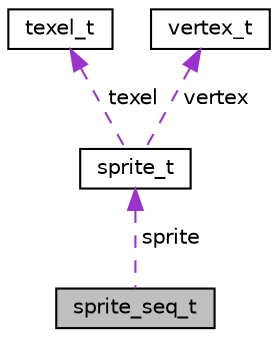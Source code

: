 digraph "sprite_seq_t"
{
 // INTERACTIVE_SVG=YES
  edge [fontname="Helvetica",fontsize="10",labelfontname="Helvetica",labelfontsize="10"];
  node [fontname="Helvetica",fontsize="10",shape=record];
  Node1 [label="sprite_seq_t",height=0.2,width=0.4,color="black", fillcolor="grey75", style="filled" fontcolor="black"];
  Node2 -> Node1 [dir="back",color="darkorchid3",fontsize="10",style="dashed",label=" sprite" ,fontname="Helvetica"];
  Node2 [label="sprite_t",height=0.2,width=0.4,color="black", fillcolor="white", style="filled",URL="$_world_8h.html#structsprite__t"];
  Node3 -> Node2 [dir="back",color="darkorchid3",fontsize="10",style="dashed",label=" texel" ,fontname="Helvetica"];
  Node3 [label="texel_t",height=0.2,width=0.4,color="black", fillcolor="white", style="filled",URL="$_world_8h.html#structtexel__t"];
  Node4 -> Node2 [dir="back",color="darkorchid3",fontsize="10",style="dashed",label=" vertex" ,fontname="Helvetica"];
  Node4 [label="vertex_t",height=0.2,width=0.4,color="black", fillcolor="white", style="filled",URL="$_world_8h.html#structvertex__t"];
}
